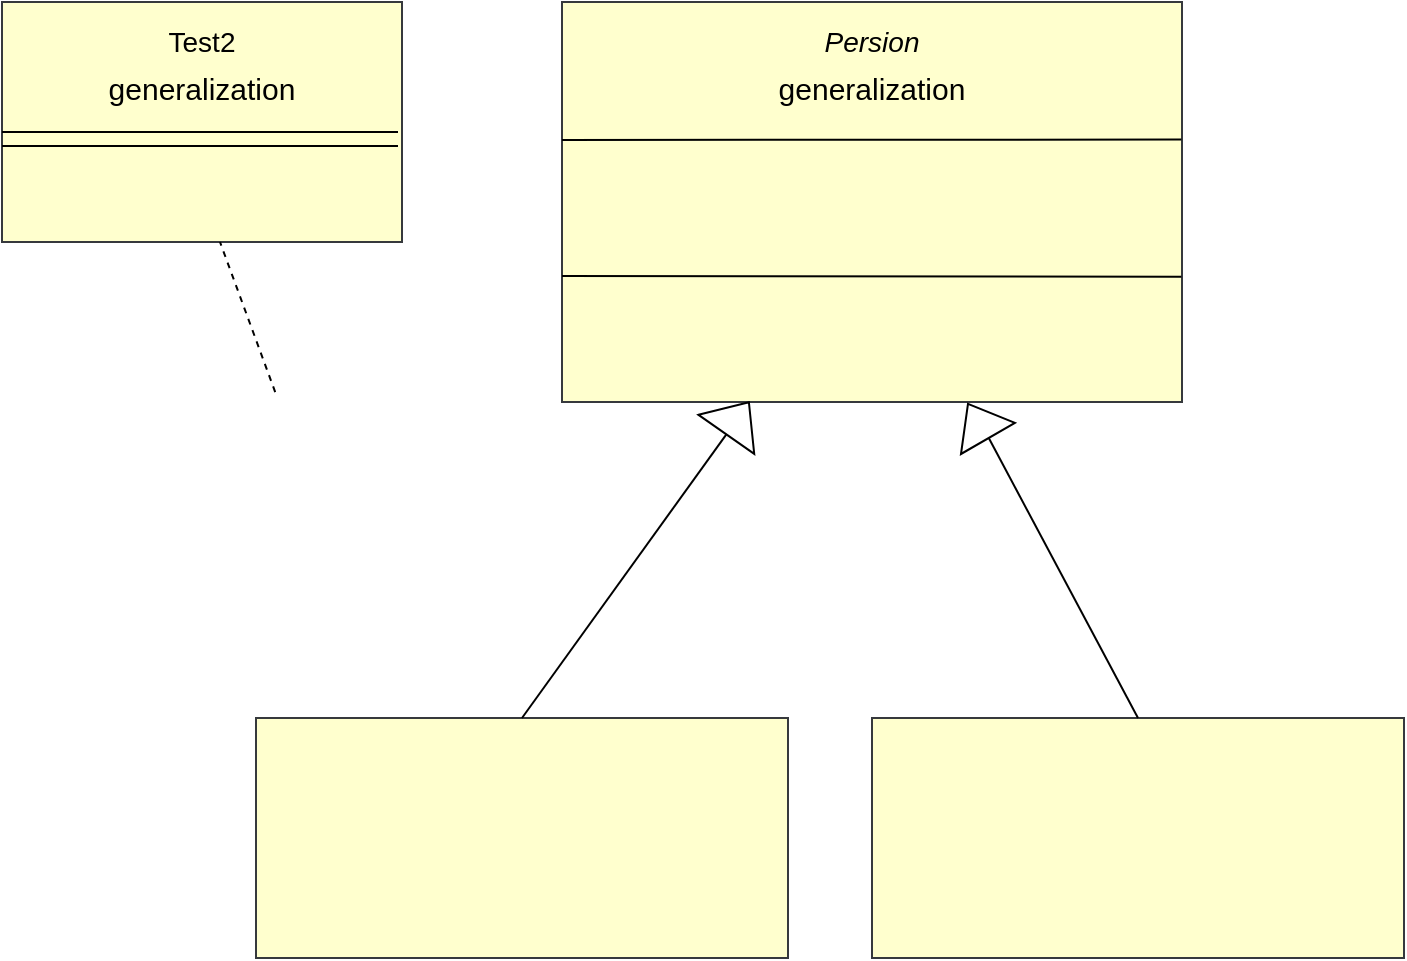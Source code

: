 <mxfile version="24.7.10">
  <diagram name="第 1 页" id="naORdUVhkGL51rGIjore">
    <mxGraphModel dx="140" dy="162" grid="0" gridSize="10" guides="1" tooltips="1" connect="1" arrows="1" fold="1" page="1" pageScale="1" pageWidth="827" pageHeight="1169" math="0" shadow="0">
      <root>
        <mxCell id="0" />
        <mxCell id="1" parent="0" />
        <mxCell id="PsaLoDMkR1xvhBFZUS9O-1" value="" style="rounded=0;whiteSpace=wrap;html=1;fillColor=#ffffce;strokeColor=#36393d;" vertex="1" parent="1">
          <mxGeometry x="80" y="120" width="200" height="120" as="geometry" />
        </mxCell>
        <mxCell id="PsaLoDMkR1xvhBFZUS9O-2" value="" style="rounded=0;whiteSpace=wrap;html=1;fillColor=#ffffce;strokeColor=#36393d;" vertex="1" parent="1">
          <mxGeometry x="360" y="120" width="310" height="200" as="geometry" />
        </mxCell>
        <mxCell id="PsaLoDMkR1xvhBFZUS9O-3" value="" style="endArrow=none;dashed=1;html=1;rounded=0;entryX=0.422;entryY=0.983;entryDx=0;entryDy=0;entryPerimeter=0;" edge="1" parent="1">
          <mxGeometry width="50" height="50" relative="1" as="geometry">
            <mxPoint x="216.6" y="315.04" as="sourcePoint" />
            <mxPoint x="189.0" y="240.0" as="targetPoint" />
          </mxGeometry>
        </mxCell>
        <mxCell id="PsaLoDMkR1xvhBFZUS9O-4" value="&lt;font style=&quot;font-size: 14px;&quot;&gt;Test2&lt;/font&gt;" style="text;html=1;align=center;verticalAlign=middle;whiteSpace=wrap;rounded=0;" vertex="1" parent="1">
          <mxGeometry x="150" y="125" width="60" height="30" as="geometry" />
        </mxCell>
        <mxCell id="PsaLoDMkR1xvhBFZUS9O-5" value="&lt;font style=&quot;font-size: 15px;&quot;&gt;generalization&lt;/font&gt;" style="text;html=1;align=center;verticalAlign=middle;whiteSpace=wrap;rounded=0;" vertex="1" parent="1">
          <mxGeometry x="150" y="148" width="60" height="30" as="geometry" />
        </mxCell>
        <mxCell id="PsaLoDMkR1xvhBFZUS9O-7" value="&lt;i&gt;&lt;font style=&quot;font-size: 14px;&quot;&gt;Persion&lt;/font&gt;&lt;/i&gt;" style="text;html=1;align=center;verticalAlign=middle;whiteSpace=wrap;rounded=0;" vertex="1" parent="1">
          <mxGeometry x="485" y="125" width="60" height="30" as="geometry" />
        </mxCell>
        <mxCell id="PsaLoDMkR1xvhBFZUS9O-8" value="&lt;div&gt;&lt;br/&gt;&lt;/div&gt;" style="text;html=1;align=center;verticalAlign=middle;whiteSpace=wrap;rounded=0;" vertex="1" parent="1">
          <mxGeometry x="485" y="150" width="60" height="30" as="geometry" />
        </mxCell>
        <mxCell id="PsaLoDMkR1xvhBFZUS9O-9" value="&lt;span style=&quot;font-size: 15px;&quot;&gt;generalization&lt;/span&gt;" style="text;html=1;align=center;verticalAlign=middle;whiteSpace=wrap;rounded=0;" vertex="1" parent="1">
          <mxGeometry x="485" y="148" width="60" height="30" as="geometry" />
        </mxCell>
        <mxCell id="PsaLoDMkR1xvhBFZUS9O-10" value="" style="endArrow=none;html=1;rounded=0;entryX=0.999;entryY=0.344;entryDx=0;entryDy=0;entryPerimeter=0;" edge="1" parent="1" target="PsaLoDMkR1xvhBFZUS9O-2">
          <mxGeometry width="50" height="50" relative="1" as="geometry">
            <mxPoint x="360" y="189" as="sourcePoint" />
            <mxPoint x="664" y="189" as="targetPoint" />
          </mxGeometry>
        </mxCell>
        <mxCell id="PsaLoDMkR1xvhBFZUS9O-11" value="" style="endArrow=none;html=1;rounded=0;entryX=0.999;entryY=0.687;entryDx=0;entryDy=0;entryPerimeter=0;" edge="1" parent="1" target="PsaLoDMkR1xvhBFZUS9O-2">
          <mxGeometry width="50" height="50" relative="1" as="geometry">
            <mxPoint x="360" y="257" as="sourcePoint" />
            <mxPoint x="665" y="257" as="targetPoint" />
          </mxGeometry>
        </mxCell>
        <mxCell id="PsaLoDMkR1xvhBFZUS9O-12" value="" style="endArrow=none;html=1;rounded=0;" edge="1" parent="1">
          <mxGeometry width="50" height="50" relative="1" as="geometry">
            <mxPoint x="80" y="185" as="sourcePoint" />
            <mxPoint x="278" y="185" as="targetPoint" />
          </mxGeometry>
        </mxCell>
        <mxCell id="PsaLoDMkR1xvhBFZUS9O-13" value="" style="endArrow=none;html=1;rounded=0;" edge="1" parent="1">
          <mxGeometry width="50" height="50" relative="1" as="geometry">
            <mxPoint x="80" y="192" as="sourcePoint" />
            <mxPoint x="278" y="192" as="targetPoint" />
          </mxGeometry>
        </mxCell>
        <mxCell id="PsaLoDMkR1xvhBFZUS9O-14" value="" style="rounded=0;whiteSpace=wrap;html=1;fillColor=#ffffce;strokeColor=#36393d;" vertex="1" parent="1">
          <mxGeometry x="207" y="478" width="266" height="120" as="geometry" />
        </mxCell>
        <mxCell id="PsaLoDMkR1xvhBFZUS9O-15" value="" style="rounded=0;whiteSpace=wrap;html=1;fillColor=#ffffce;strokeColor=#36393d;" vertex="1" parent="1">
          <mxGeometry x="515" y="478" width="266" height="120" as="geometry" />
        </mxCell>
        <mxCell id="PsaLoDMkR1xvhBFZUS9O-16" value="" style="endArrow=none;html=1;rounded=0;exitX=0.5;exitY=0;exitDx=0;exitDy=0;entryX=0;entryY=0.5;entryDx=0;entryDy=0;" edge="1" parent="1" source="PsaLoDMkR1xvhBFZUS9O-14" target="PsaLoDMkR1xvhBFZUS9O-18">
          <mxGeometry width="50" height="50" relative="1" as="geometry">
            <mxPoint x="374" y="419" as="sourcePoint" />
            <mxPoint x="445" y="340" as="targetPoint" />
          </mxGeometry>
        </mxCell>
        <mxCell id="PsaLoDMkR1xvhBFZUS9O-17" value="" style="endArrow=none;html=1;rounded=0;entryX=0.5;entryY=0;entryDx=0;entryDy=0;exitX=0.118;exitY=0.517;exitDx=0;exitDy=0;exitPerimeter=0;" edge="1" parent="1" source="PsaLoDMkR1xvhBFZUS9O-19" target="PsaLoDMkR1xvhBFZUS9O-15">
          <mxGeometry width="50" height="50" relative="1" as="geometry">
            <mxPoint x="571" y="342" as="sourcePoint" />
            <mxPoint x="573" y="482" as="targetPoint" />
          </mxGeometry>
        </mxCell>
        <mxCell id="PsaLoDMkR1xvhBFZUS9O-18" value="" style="triangle;whiteSpace=wrap;html=1;rotation=-55;" vertex="1" parent="1">
          <mxGeometry x="438" y="311.13" width="19.63" height="34" as="geometry" />
        </mxCell>
        <mxCell id="PsaLoDMkR1xvhBFZUS9O-19" value="" style="triangle;whiteSpace=wrap;html=1;rotation=-120;" vertex="1" parent="1">
          <mxGeometry x="558" y="314" width="19.97" height="31.13" as="geometry" />
        </mxCell>
      </root>
    </mxGraphModel>
  </diagram>
</mxfile>

